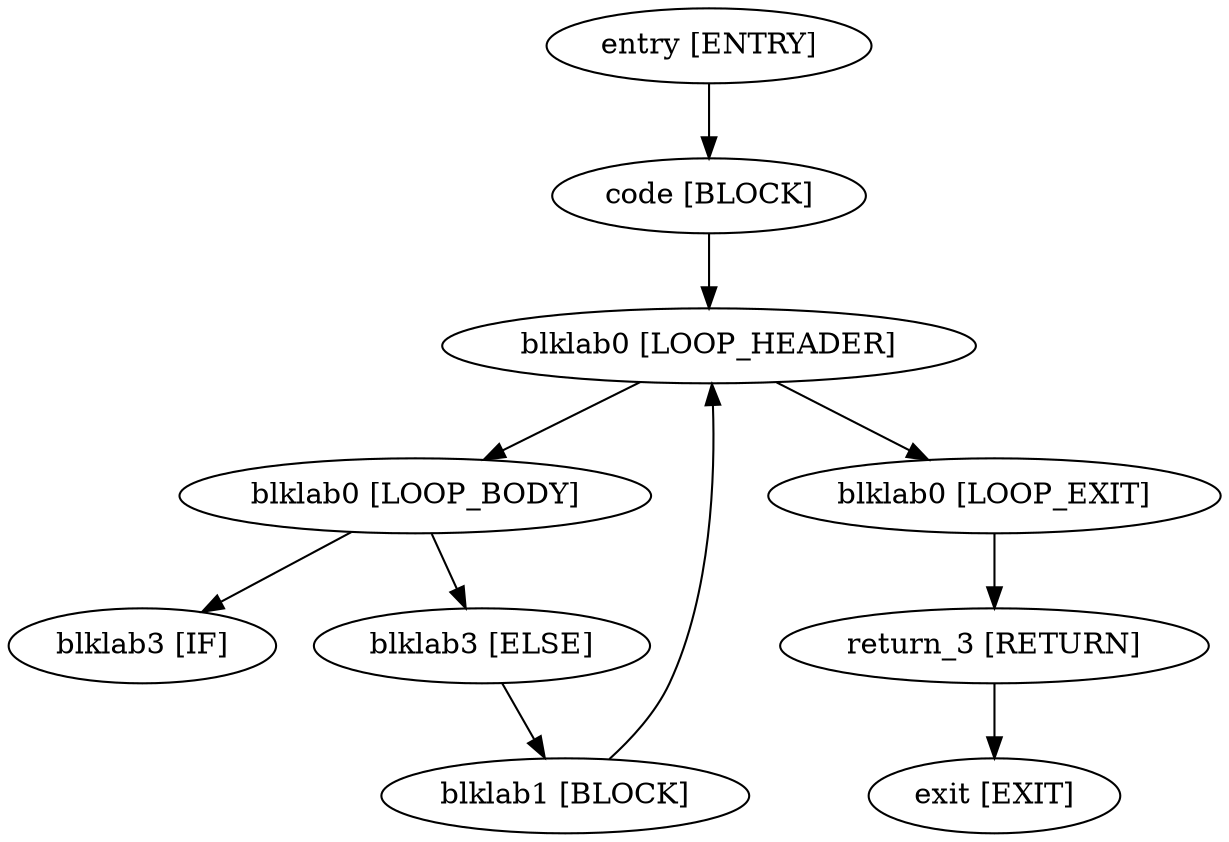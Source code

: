 digraph find{
"entry [ENTRY]"->"code [BLOCK]";
"code [BLOCK]"->"blklab0 [LOOP_HEADER]";
"blklab0 [LOOP_HEADER]"->"blklab0 [LOOP_BODY]";
"blklab0 [LOOP_HEADER]"->"blklab0 [LOOP_EXIT]";
"blklab0 [LOOP_BODY]"->"blklab3 [IF]";
"blklab0 [LOOP_BODY]"->"blklab3 [ELSE]";
"blklab0 [LOOP_EXIT]"->"return_3 [RETURN]";
"blklab3 [ELSE]"->"blklab1 [BLOCK]";
"blklab1 [BLOCK]"->"blklab0 [LOOP_HEADER]";
"return_3 [RETURN]"->"exit [EXIT]";

}
